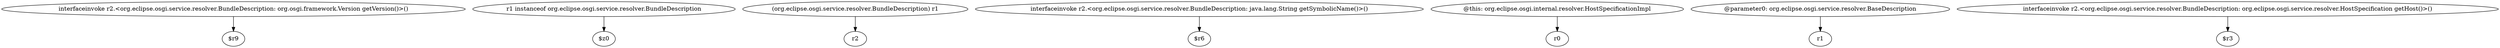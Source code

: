 digraph g {
0[label="interfaceinvoke r2.<org.eclipse.osgi.service.resolver.BundleDescription: org.osgi.framework.Version getVersion()>()"]
1[label="$r9"]
0->1[label=""]
2[label="r1 instanceof org.eclipse.osgi.service.resolver.BundleDescription"]
3[label="$z0"]
2->3[label=""]
4[label="(org.eclipse.osgi.service.resolver.BundleDescription) r1"]
5[label="r2"]
4->5[label=""]
6[label="interfaceinvoke r2.<org.eclipse.osgi.service.resolver.BundleDescription: java.lang.String getSymbolicName()>()"]
7[label="$r6"]
6->7[label=""]
8[label="@this: org.eclipse.osgi.internal.resolver.HostSpecificationImpl"]
9[label="r0"]
8->9[label=""]
10[label="@parameter0: org.eclipse.osgi.service.resolver.BaseDescription"]
11[label="r1"]
10->11[label=""]
12[label="interfaceinvoke r2.<org.eclipse.osgi.service.resolver.BundleDescription: org.eclipse.osgi.service.resolver.HostSpecification getHost()>()"]
13[label="$r3"]
12->13[label=""]
}